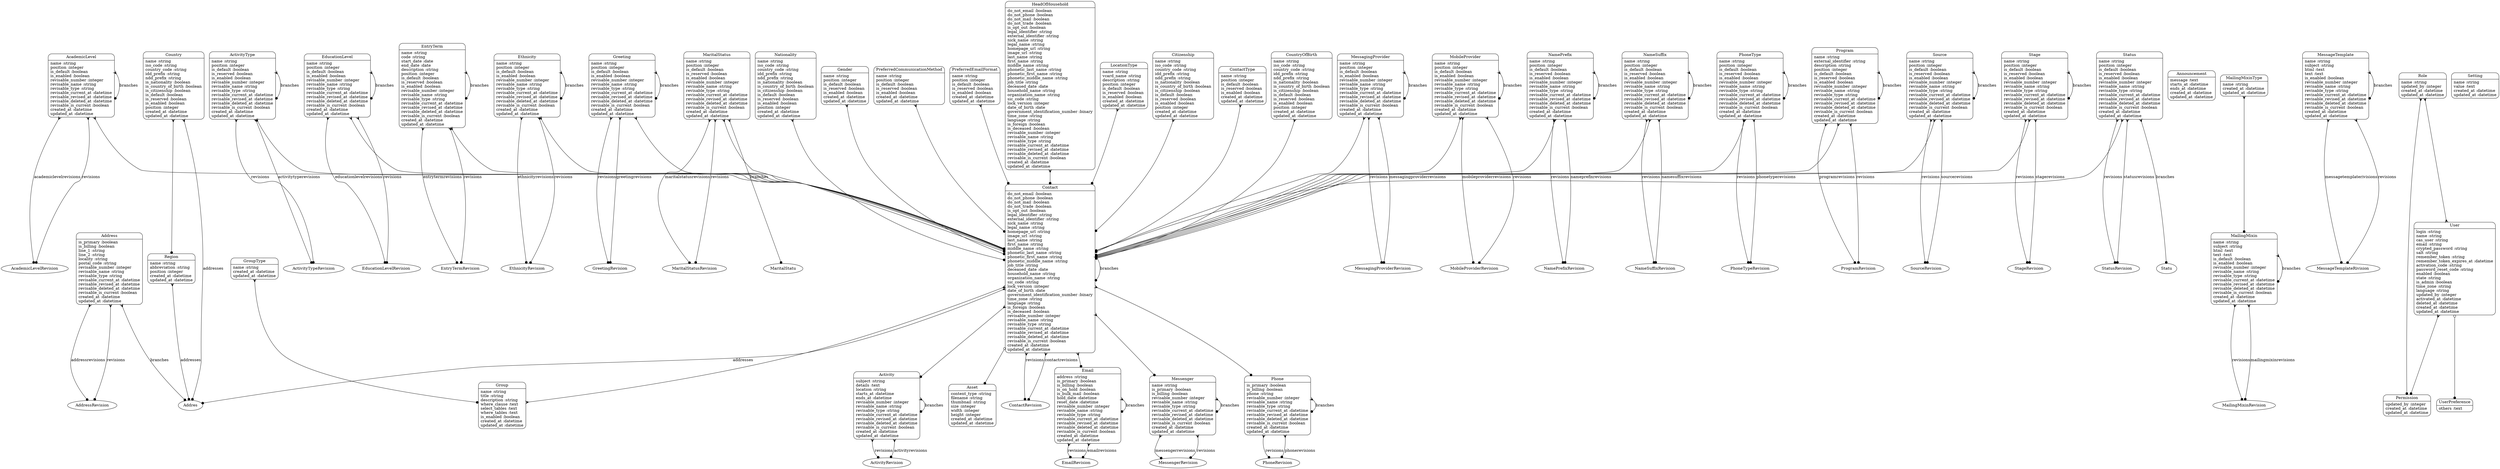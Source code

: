 digraph models_diagram {
	graph[overlap=false, splines=true]
	"AcademicLevel" [shape=Mrecord, label="{AcademicLevel|name :string\lposition :integer\lis_default :boolean\lis_enabled :boolean\lrevisable_number :integer\lrevisable_name :string\lrevisable_type :string\lrevisable_current_at :datetime\lrevisable_revised_at :datetime\lrevisable_deleted_at :datetime\lrevisable_is_current :boolean\lcreated_at :datetime\lupdated_at :datetime\l}"]
	"Activity" [shape=Mrecord, label="{Activity|subject :string\ldetails :text\llocation :string\lstarts_at :datetime\lends_at :datetime\lrevisable_number :integer\lrevisable_name :string\lrevisable_type :string\lrevisable_current_at :datetime\lrevisable_revised_at :datetime\lrevisable_deleted_at :datetime\lrevisable_is_current :boolean\lcreated_at :datetime\lupdated_at :datetime\l}"]
	"ActivityType" [shape=Mrecord, label="{ActivityType|name :string\lposition :integer\lis_default :boolean\lis_reserved :boolean\lis_enabled :boolean\lrevisable_number :integer\lrevisable_name :string\lrevisable_type :string\lrevisable_current_at :datetime\lrevisable_revised_at :datetime\lrevisable_deleted_at :datetime\lrevisable_is_current :boolean\lcreated_at :datetime\lupdated_at :datetime\l}"]
	"Address" [shape=Mrecord, label="{Address|is_primary :boolean\lis_billing :boolean\lline_1 :string\lline_2 :string\llocality :string\lpostal_code :string\lrevisable_number :integer\lrevisable_name :string\lrevisable_type :string\lrevisable_current_at :datetime\lrevisable_revised_at :datetime\lrevisable_deleted_at :datetime\lrevisable_is_current :boolean\lcreated_at :datetime\lupdated_at :datetime\l}"]
	"Announcement" [shape=Mrecord, label="{Announcement|message :text\lstarts_at :datetime\lends_at :datetime\lcreated_at :datetime\lupdated_at :datetime\l}"]
	"Asset" [shape=Mrecord, label="{Asset|content_type :string\lfilename :string\lthumbnail :string\lsize :integer\lwidth :integer\lheight :integer\lcreated_at :datetime\lupdated_at :datetime\l}"]
	"Citizenship" [shape=Mrecord, label="{Citizenship|name :string\liso_code :string\lcountry_code :string\lidd_prefix :string\lndd_prefix :string\lis_nationality :boolean\lis_country_of_birth :boolean\lis_citizenship :boolean\lis_default :boolean\lis_reserved :boolean\lis_enabled :boolean\lposition :integer\lcreated_at :datetime\lupdated_at :datetime\l}"]
	"Contact" [shape=Mrecord, label="{Contact|do_not_email :boolean\ldo_not_phone :boolean\ldo_not_mail :boolean\ldo_not_trade :boolean\lis_opt_out :boolean\llegal_identifier :string\lexternal_identifier :string\lnick_name :string\llegal_name :string\lhomepage_url :string\limage_url :string\llast_name :string\lfirst_name :string\lmiddle_name :string\lphonetic_last_name :string\lphonetic_first_name :string\lphonetic_middle_name :string\ljob_title :string\ldeceased_date :date\lhousehold_name :string\lorganization_name :string\lsic_code :string\llock_version :integer\ldate_of_birth :date\lgovernment_identification_number :binary\ltime_zone :string\llanguage :string\lis_foreign :boolean\lis_deceased :boolean\lrevisable_number :integer\lrevisable_name :string\lrevisable_type :string\lrevisable_current_at :datetime\lrevisable_revised_at :datetime\lrevisable_deleted_at :datetime\lrevisable_is_current :boolean\lcreated_at :datetime\lupdated_at :datetime\l}"]
	"ContactType" [shape=Mrecord, label="{ContactType|name :string\lposition :integer\lis_default :boolean\lis_reserved :boolean\lis_enabled :boolean\lcreated_at :datetime\lupdated_at :datetime\l}"]
	"Country" [shape=Mrecord, label="{Country|name :string\liso_code :string\lcountry_code :string\lidd_prefix :string\lndd_prefix :string\lis_nationality :boolean\lis_country_of_birth :boolean\lis_citizenship :boolean\lis_default :boolean\lis_reserved :boolean\lis_enabled :boolean\lposition :integer\lcreated_at :datetime\lupdated_at :datetime\l}"]
	"CountryOfBirth" [shape=Mrecord, label="{CountryOfBirth|name :string\liso_code :string\lcountry_code :string\lidd_prefix :string\lndd_prefix :string\lis_nationality :boolean\lis_country_of_birth :boolean\lis_citizenship :boolean\lis_default :boolean\lis_reserved :boolean\lis_enabled :boolean\lposition :integer\lcreated_at :datetime\lupdated_at :datetime\l}"]
	"EducationLevel" [shape=Mrecord, label="{EducationLevel|name :string\lposition :integer\lis_default :boolean\lis_enabled :boolean\lrevisable_number :integer\lrevisable_name :string\lrevisable_type :string\lrevisable_current_at :datetime\lrevisable_revised_at :datetime\lrevisable_deleted_at :datetime\lrevisable_is_current :boolean\lcreated_at :datetime\lupdated_at :datetime\l}"]
	"Email" [shape=Mrecord, label="{Email|address :string\lis_primary :boolean\lis_billing :boolean\lis_on_hold :boolean\lis_bulk_mail :boolean\lhold_date :datetime\lreset_date :datetime\lrevisable_number :integer\lrevisable_name :string\lrevisable_type :string\lrevisable_current_at :datetime\lrevisable_revised_at :datetime\lrevisable_deleted_at :datetime\lrevisable_is_current :boolean\lcreated_at :datetime\lupdated_at :datetime\l}"]
	"EntryTerm" [shape=Mrecord, label="{EntryTerm|name :string\lcode :string\lstart_date :date\lend_date :date\ldescription :string\lposition :integer\lis_default :boolean\lis_reserved :boolean\lis_enabled :boolean\lrevisable_number :integer\lrevisable_name :string\lrevisable_type :string\lrevisable_current_at :datetime\lrevisable_revised_at :datetime\lrevisable_deleted_at :datetime\lrevisable_is_current :boolean\lcreated_at :datetime\lupdated_at :datetime\l}"]
	"Ethnicity" [shape=Mrecord, label="{Ethnicity|name :string\lposition :integer\lis_default :boolean\lis_enabled :boolean\lrevisable_number :integer\lrevisable_name :string\lrevisable_type :string\lrevisable_current_at :datetime\lrevisable_revised_at :datetime\lrevisable_deleted_at :datetime\lrevisable_is_current :boolean\lcreated_at :datetime\lupdated_at :datetime\l}"]
	"Gender" [shape=Mrecord, label="{Gender|name :string\lposition :integer\lis_default :boolean\lis_reserved :boolean\lis_enabled :boolean\lcreated_at :datetime\lupdated_at :datetime\l}"]
	"Greeting" [shape=Mrecord, label="{Greeting|name :string\lposition :integer\lis_default :boolean\lis_enabled :boolean\lrevisable_number :integer\lrevisable_name :string\lrevisable_type :string\lrevisable_current_at :datetime\lrevisable_revised_at :datetime\lrevisable_deleted_at :datetime\lrevisable_is_current :boolean\lcreated_at :datetime\lupdated_at :datetime\l}"]
	"Group" [shape=Mrecord, label="{Group|name :string\ltitle :string\ldescription :string\lwhere_clause :text\lselect_tables :text\lwhere_tables :text\lis_enabled :boolean\lcreated_at :datetime\lupdated_at :datetime\l}"]
	"GroupType" [shape=Mrecord, label="{GroupType|name :string\lcreated_at :datetime\lupdated_at :datetime\l}"]
	"HeadOfHousehold" [shape=Mrecord, label="{HeadOfHousehold|do_not_email :boolean\ldo_not_phone :boolean\ldo_not_mail :boolean\ldo_not_trade :boolean\lis_opt_out :boolean\llegal_identifier :string\lexternal_identifier :string\lnick_name :string\llegal_name :string\lhomepage_url :string\limage_url :string\llast_name :string\lfirst_name :string\lmiddle_name :string\lphonetic_last_name :string\lphonetic_first_name :string\lphonetic_middle_name :string\ljob_title :string\ldeceased_date :date\lhousehold_name :string\lorganization_name :string\lsic_code :string\llock_version :integer\ldate_of_birth :date\lgovernment_identification_number :binary\ltime_zone :string\llanguage :string\lis_foreign :boolean\lis_deceased :boolean\lrevisable_number :integer\lrevisable_name :string\lrevisable_type :string\lrevisable_current_at :datetime\lrevisable_revised_at :datetime\lrevisable_deleted_at :datetime\lrevisable_is_current :boolean\lcreated_at :datetime\lupdated_at :datetime\l}"]
	"LocationType" [shape=Mrecord, label="{LocationType|name :string\lvcard_name :string\ldescription :string\lposition :integer\lis_default :boolean\lis_reserved :boolean\lis_enabled :boolean\lcreated_at :datetime\lupdated_at :datetime\l}"]
	"MailingMixin" [shape=Mrecord, label="{MailingMixin|name :string\lsubject :string\lhtml :text\ltext :text\lis_default :boolean\lis_enabled :boolean\lrevisable_number :integer\lrevisable_name :string\lrevisable_type :string\lrevisable_current_at :datetime\lrevisable_revised_at :datetime\lrevisable_deleted_at :datetime\lrevisable_is_current :boolean\lcreated_at :datetime\lupdated_at :datetime\l}"]
	"MailingMixinType" [shape=Mrecord, label="{MailingMixinType|name :string\lcreated_at :datetime\lupdated_at :datetime\l}"]
	"MaritalStatus" [shape=Mrecord, label="{MaritalStatus|name :string\lposition :integer\lis_default :boolean\lis_reserved :boolean\lis_enabled :boolean\lrevisable_number :integer\lrevisable_name :string\lrevisable_type :string\lrevisable_current_at :datetime\lrevisable_revised_at :datetime\lrevisable_deleted_at :datetime\lrevisable_is_current :boolean\lcreated_at :datetime\lupdated_at :datetime\l}"]
	"MessageTemplate" [shape=Mrecord, label="{MessageTemplate|name :string\lsubject :string\lhtml :text\ltext :text\lis_enabled :boolean\lrevisable_number :integer\lrevisable_name :string\lrevisable_type :string\lrevisable_current_at :datetime\lrevisable_revised_at :datetime\lrevisable_deleted_at :datetime\lrevisable_is_current :boolean\lcreated_at :datetime\lupdated_at :datetime\l}"]
	"MessagingProvider" [shape=Mrecord, label="{MessagingProvider|name :string\lposition :integer\lis_default :boolean\lis_enabled :boolean\lrevisable_number :integer\lrevisable_name :string\lrevisable_type :string\lrevisable_current_at :datetime\lrevisable_revised_at :datetime\lrevisable_deleted_at :datetime\lrevisable_is_current :boolean\lcreated_at :datetime\lupdated_at :datetime\l}"]
	"Messenger" [shape=Mrecord, label="{Messenger|name :string\lis_primary :boolean\lis_billing :boolean\lrevisable_number :integer\lrevisable_name :string\lrevisable_type :string\lrevisable_current_at :datetime\lrevisable_revised_at :datetime\lrevisable_deleted_at :datetime\lrevisable_is_current :boolean\lcreated_at :datetime\lupdated_at :datetime\l}"]
	"MobileProvider" [shape=Mrecord, label="{MobileProvider|name :string\lposition :integer\lis_default :boolean\lis_enabled :boolean\lrevisable_number :integer\lrevisable_name :string\lrevisable_type :string\lrevisable_current_at :datetime\lrevisable_revised_at :datetime\lrevisable_deleted_at :datetime\lrevisable_is_current :boolean\lcreated_at :datetime\lupdated_at :datetime\l}"]
	"NamePrefix" [shape=Mrecord, label="{NamePrefix|name :string\lposition :integer\lis_default :boolean\lis_reserved :boolean\lis_enabled :boolean\lrevisable_number :integer\lrevisable_name :string\lrevisable_type :string\lrevisable_current_at :datetime\lrevisable_revised_at :datetime\lrevisable_deleted_at :datetime\lrevisable_is_current :boolean\lcreated_at :datetime\lupdated_at :datetime\l}"]
	"NameSuffix" [shape=Mrecord, label="{NameSuffix|name :string\lposition :integer\lis_default :boolean\lis_reserved :boolean\lis_enabled :boolean\lrevisable_number :integer\lrevisable_name :string\lrevisable_type :string\lrevisable_current_at :datetime\lrevisable_revised_at :datetime\lrevisable_deleted_at :datetime\lrevisable_is_current :boolean\lcreated_at :datetime\lupdated_at :datetime\l}"]
	"Nationality" [shape=Mrecord, label="{Nationality|name :string\liso_code :string\lcountry_code :string\lidd_prefix :string\lndd_prefix :string\lis_nationality :boolean\lis_country_of_birth :boolean\lis_citizenship :boolean\lis_default :boolean\lis_reserved :boolean\lis_enabled :boolean\lposition :integer\lcreated_at :datetime\lupdated_at :datetime\l}"]
	"Permission" [shape=Mrecord, label="{Permission|updated_by :integer\lcreated_at :datetime\lupdated_at :datetime\l}"]
	"Phone" [shape=Mrecord, label="{Phone|is_primary :boolean\lis_billing :boolean\lphone :string\lrevisable_number :integer\lrevisable_name :string\lrevisable_type :string\lrevisable_current_at :datetime\lrevisable_revised_at :datetime\lrevisable_deleted_at :datetime\lrevisable_is_current :boolean\lcreated_at :datetime\lupdated_at :datetime\l}"]
	"PhoneType" [shape=Mrecord, label="{PhoneType|name :string\lposition :integer\lis_default :boolean\lis_reserved :boolean\lis_enabled :boolean\lrevisable_number :integer\lrevisable_name :string\lrevisable_type :string\lrevisable_current_at :datetime\lrevisable_revised_at :datetime\lrevisable_deleted_at :datetime\lrevisable_is_current :boolean\lcreated_at :datetime\lupdated_at :datetime\l}"]
	"PreferredCommunicationMethod" [shape=Mrecord, label="{PreferredCommunicationMethod|name :string\lposition :integer\lis_default :boolean\lis_reserved :boolean\lis_enabled :boolean\lcreated_at :datetime\lupdated_at :datetime\l}"]
	"PreferredEmailFormat" [shape=Mrecord, label="{PreferredEmailFormat|name :string\lposition :integer\lis_default :boolean\lis_reserved :boolean\lis_enabled :boolean\lcreated_at :datetime\lupdated_at :datetime\l}"]
	"Program" [shape=Mrecord, label="{Program|name :string\lexternal_identifier :string\ldescription :string\lposition :integer\lis_default :boolean\lis_reserved :boolean\lis_enabled :boolean\lrevisable_number :integer\lrevisable_name :string\lrevisable_type :string\lrevisable_current_at :datetime\lrevisable_revised_at :datetime\lrevisable_deleted_at :datetime\lrevisable_is_current :boolean\lcreated_at :datetime\lupdated_at :datetime\l}"]
	"Region" [shape=Mrecord, label="{Region|name :string\labbreviation :string\lposition :integer\lcreated_at :datetime\lupdated_at :datetime\l}"]
	"Role" [shape=Mrecord, label="{Role|name :string\lupdated_by :integer\lcreated_at :datetime\lupdated_at :datetime\l}"]
	"Setting" [shape=Mrecord, label="{Setting|name :string\lvalue :text\lcreated_at :datetime\lupdated_at :datetime\l}"]
	"Source" [shape=Mrecord, label="{Source|name :string\lposition :integer\lis_default :boolean\lis_reserved :boolean\lis_enabled :boolean\lrevisable_number :integer\lrevisable_name :string\lrevisable_type :string\lrevisable_current_at :datetime\lrevisable_revised_at :datetime\lrevisable_deleted_at :datetime\lrevisable_is_current :boolean\lcreated_at :datetime\lupdated_at :datetime\l}"]
	"Stage" [shape=Mrecord, label="{Stage|name :string\lposition :integer\lis_default :boolean\lis_reserved :boolean\lis_enabled :boolean\lrevisable_number :integer\lrevisable_name :string\lrevisable_type :string\lrevisable_current_at :datetime\lrevisable_revised_at :datetime\lrevisable_deleted_at :datetime\lrevisable_is_current :boolean\lcreated_at :datetime\lupdated_at :datetime\l}"]
	"Status" [shape=Mrecord, label="{Status|name :string\lposition :integer\lis_default :boolean\lis_reserved :boolean\lis_enabled :boolean\lrevisable_number :integer\lrevisable_name :string\lrevisable_type :string\lrevisable_current_at :datetime\lrevisable_revised_at :datetime\lrevisable_deleted_at :datetime\lrevisable_is_current :boolean\lcreated_at :datetime\lupdated_at :datetime\l}"]
	"User" [shape=Mrecord, label="{User|login :string\lname :string\lcas_user :string\lemail :string\lcrypted_password :string\lsalt :string\lremember_token :string\lremember_token_expires_at :datetime\lactivation_code :string\lpassword_reset_code :string\lenabled :boolean\lstate :string\lis_admin :boolean\ltime_zone :string\llanguage :string\lupdated_by :integer\lactivated_at :datetime\ldeleted_at :datetime\lcreated_at :datetime\lupdated_at :datetime\l}"]
	"UserPreference" [shape=Mrecord, label="{UserPreference|others :text\l}"]
	"AcademicLevel" -> "AcademicLevelRevision" [label="academiclevelrevisions", arrowtail=crow, arrowhead=dot, dir=both]
	"AcademicLevel" -> "AcademicLevelRevision" [label="revisions", arrowtail=crow, arrowhead=dot, dir=both]
	"AcademicLevel" -> "Contact" [arrowtail=crow, arrowhead=dot, dir=both]
	"AcademicLevel" -> "AcademicLevel" [label="branches", arrowtail=crow, arrowhead=dot, dir=both]
	"Activity" -> "ActivityRevision" [label="revisions", arrowtail=crow, arrowhead=dot, dir=both]
	"Activity" -> "ActivityRevision" [label="activityrevisions", arrowtail=crow, arrowhead=dot, dir=both]
	"Activity" -> "Activity" [label="branches", arrowtail=crow, arrowhead=dot, dir=both]
	"ActivityType" -> "ActivityTypeRevision" [label="revisions", arrowtail=crow, arrowhead=dot, dir=both]
	"ActivityType" -> "ActivityTypeRevision" [label="activitytyperevisions", arrowtail=crow, arrowhead=dot, dir=both]
	"ActivityType" -> "Contact" [arrowtail=crow, arrowhead=dot, dir=both]
	"ActivityType" -> "ActivityType" [label="branches", arrowtail=crow, arrowhead=dot, dir=both]
	"Address" -> "AddressRevision" [label="revisions", arrowtail=crow, arrowhead=dot, dir=both]
	"Address" -> "AddressRevision" [label="addressrevisions", arrowtail=crow, arrowhead=dot, dir=both]
	"Address" -> "Addres" [label="branches", arrowtail=crow, arrowhead=dot, dir=both]
	"Citizenship" -> "Contact" [arrowtail=crow, arrowhead=dot, dir=both]
	"Contact" -> "Group" [arrowtail=crow, arrowhead=crow, dir=both]
	"Contact" -> "Phone" [arrowtail=crow, arrowhead=dot, dir=both]
	"Contact" -> "Asset" [arrowtail=odot, arrowhead=dot, dir=both]
	"Contact" -> "ContactRevision" [label="revisions", arrowtail=crow, arrowhead=dot, dir=both]
	"Contact" -> "ContactRevision" [label="contactrevisions", arrowtail=crow, arrowhead=dot, dir=both]
	"Contact" -> "Addres" [label="addresses", arrowtail=crow, arrowhead=dot, dir=both]
	"Contact" -> "Email" [arrowtail=crow, arrowhead=dot, dir=both]
	"Contact" -> "Activity" [arrowtail=crow, arrowhead=dot, dir=both]
	"Contact" -> "Messenger" [arrowtail=crow, arrowhead=dot, dir=both]
	"Contact" -> "Contact" [label="branches", arrowtail=crow, arrowhead=dot, dir=both]
	"ContactType" -> "Contact" [arrowtail=crow, arrowhead=dot, dir=both]
	"Country" -> "Addres" [label="addresses", arrowtail=crow, arrowhead=dot, dir=both]
	"Country" -> "Region" [arrowtail=crow, arrowhead=dot, dir=both]
	"CountryOfBirth" -> "Contact" [arrowtail=crow, arrowhead=dot, dir=both]
	"EducationLevel" -> "EducationLevelRevision" [label="educationlevelrevisions", arrowtail=crow, arrowhead=dot, dir=both]
	"EducationLevel" -> "EducationLevelRevision" [label="revisions", arrowtail=crow, arrowhead=dot, dir=both]
	"EducationLevel" -> "Contact" [arrowtail=crow, arrowhead=dot, dir=both]
	"EducationLevel" -> "EducationLevel" [label="branches", arrowtail=crow, arrowhead=dot, dir=both]
	"Email" -> "EmailRevision" [label="revisions", arrowtail=crow, arrowhead=dot, dir=both]
	"Email" -> "Email" [label="branches", arrowtail=crow, arrowhead=dot, dir=both]
	"Email" -> "EmailRevision" [label="emailrevisions", arrowtail=crow, arrowhead=dot, dir=both]
	"EntryTerm" -> "EntryTermRevision" [label="revisions", arrowtail=crow, arrowhead=dot, dir=both]
	"EntryTerm" -> "EntryTermRevision" [label="entrytermrevisions", arrowtail=crow, arrowhead=dot, dir=both]
	"EntryTerm" -> "Contact" [arrowtail=crow, arrowhead=dot, dir=both]
	"EntryTerm" -> "EntryTerm" [label="branches", arrowtail=crow, arrowhead=dot, dir=both]
	"Ethnicity" -> "EthnicityRevision" [label="ethnicityrevisions", arrowtail=crow, arrowhead=dot, dir=both]
	"Ethnicity" -> "EthnicityRevision" [label="revisions", arrowtail=crow, arrowhead=dot, dir=both]
	"Ethnicity" -> "Contact" [arrowtail=crow, arrowhead=dot, dir=both]
	"Ethnicity" -> "Ethnicity" [label="branches", arrowtail=crow, arrowhead=dot, dir=both]
	"Gender" -> "Contact" [arrowtail=crow, arrowhead=dot, dir=both]
	"Greeting" -> "GreetingRevision" [label="revisions", arrowtail=crow, arrowhead=dot, dir=both]
	"Greeting" -> "GreetingRevision" [label="greetingrevisions", arrowtail=crow, arrowhead=dot, dir=both]
	"Greeting" -> "Contact" [arrowtail=crow, arrowhead=dot, dir=both]
	"Greeting" -> "Greeting" [label="branches", arrowtail=crow, arrowhead=dot, dir=both]
	"GroupType" -> "Group" [arrowtail=crow, arrowhead=dot, dir=both]
	"HeadOfHousehold" -> "Contact" [arrowtail=crow, arrowhead=dot, dir=both]
	"LocationType" -> "Contact" [arrowtail=crow, arrowhead=dot, dir=both]
	"MailingMixin" -> "MailingMixinRevision" [label="revisions", arrowtail=crow, arrowhead=dot, dir=both]
	"MailingMixin" -> "MailingMixinRevision" [label="mailingmixinrevisions", arrowtail=crow, arrowhead=dot, dir=both]
	"MailingMixin" -> "MailingMixin" [label="branches", arrowtail=crow, arrowhead=dot, dir=both]
	"MailingMixinType" -> "MailingMixin" [arrowtail=crow, arrowhead=dot, dir=both]
	"MaritalStatus" -> "MaritalStatusRevision" [label="maritalstatusrevisions", arrowtail=crow, arrowhead=dot, dir=both]
	"MaritalStatus" -> "MaritalStatusRevision" [label="revisions", arrowtail=crow, arrowhead=dot, dir=both]
	"MaritalStatus" -> "Contact" [arrowtail=crow, arrowhead=dot, dir=both]
	"MaritalStatus" -> "MaritalStatu" [label="branches", arrowtail=crow, arrowhead=dot, dir=both]
	"MessageTemplate" -> "MessageTemplateRivision" [label="messagetemplaterivisions", arrowtail=crow, arrowhead=dot, dir=both]
	"MessageTemplate" -> "MessageTemplateRivision" [label="revisions", arrowtail=crow, arrowhead=dot, dir=both]
	"MessageTemplate" -> "MessageTemplate" [label="branches", arrowtail=crow, arrowhead=dot, dir=both]
	"MessagingProvider" -> "MessagingProviderRevision" [label="messagingproviderrevisions", arrowtail=crow, arrowhead=dot, dir=both]
	"MessagingProvider" -> "MessagingProviderRevision" [label="revisions", arrowtail=crow, arrowhead=dot, dir=both]
	"MessagingProvider" -> "Contact" [arrowtail=crow, arrowhead=dot, dir=both]
	"MessagingProvider" -> "MessagingProvider" [label="branches", arrowtail=crow, arrowhead=dot, dir=both]
	"Messenger" -> "MessengerRevision" [label="messengerrevisions", arrowtail=crow, arrowhead=dot, dir=both]
	"Messenger" -> "MessengerRevision" [label="revisions", arrowtail=crow, arrowhead=dot, dir=both]
	"Messenger" -> "Messenger" [label="branches", arrowtail=crow, arrowhead=dot, dir=both]
	"MobileProvider" -> "MobileProviderRevision" [label="revisions", arrowtail=crow, arrowhead=dot, dir=both]
	"MobileProvider" -> "MobileProviderRevision" [label="mobileproviderrevisions", arrowtail=crow, arrowhead=dot, dir=both]
	"MobileProvider" -> "Contact" [arrowtail=crow, arrowhead=dot, dir=both]
	"MobileProvider" -> "MobileProvider" [label="branches", arrowtail=crow, arrowhead=dot, dir=both]
	"NamePrefix" -> "NamePrefixRevision" [label="nameprefixrevisions", arrowtail=crow, arrowhead=dot, dir=both]
	"NamePrefix" -> "NamePrefixRevision" [label="revisions", arrowtail=crow, arrowhead=dot, dir=both]
	"NamePrefix" -> "Contact" [arrowtail=crow, arrowhead=dot, dir=both]
	"NamePrefix" -> "NamePrefix" [label="branches", arrowtail=crow, arrowhead=dot, dir=both]
	"NameSuffix" -> "NameSuffixRevision" [label="namesuffixrevisions", arrowtail=crow, arrowhead=dot, dir=both]
	"NameSuffix" -> "NameSuffixRevision" [label="revisions", arrowtail=crow, arrowhead=dot, dir=both]
	"NameSuffix" -> "Contact" [arrowtail=crow, arrowhead=dot, dir=both]
	"NameSuffix" -> "NameSuffix" [label="branches", arrowtail=crow, arrowhead=dot, dir=both]
	"Nationality" -> "Contact" [arrowtail=crow, arrowhead=dot, dir=both]
	"Phone" -> "PhoneRevision" [label="revisions", arrowtail=crow, arrowhead=dot, dir=both]
	"Phone" -> "PhoneRevision" [label="phonerevisions", arrowtail=crow, arrowhead=dot, dir=both]
	"Phone" -> "Phone" [label="branches", arrowtail=crow, arrowhead=dot, dir=both]
	"PhoneType" -> "PhoneTypeRevision" [label="phonetyperevisions", arrowtail=crow, arrowhead=dot, dir=both]
	"PhoneType" -> "PhoneTypeRevision" [label="revisions", arrowtail=crow, arrowhead=dot, dir=both]
	"PhoneType" -> "Contact" [arrowtail=crow, arrowhead=dot, dir=both]
	"PhoneType" -> "PhoneType" [label="branches", arrowtail=crow, arrowhead=dot, dir=both]
	"PreferredCommunicationMethod" -> "Contact" [arrowtail=crow, arrowhead=dot, dir=both]
	"PreferredEmailFormat" -> "Contact" [arrowtail=crow, arrowhead=dot, dir=both]
	"Program" -> "ProgramRevision" [label="revisions", arrowtail=crow, arrowhead=dot, dir=both]
	"Program" -> "ProgramRevision" [label="programrevisions", arrowtail=crow, arrowhead=dot, dir=both]
	"Program" -> "Contact" [arrowtail=crow, arrowhead=dot, dir=both]
	"Program" -> "Program" [label="branches", arrowtail=crow, arrowhead=dot, dir=both]
	"Region" -> "Addres" [label="addresses", arrowtail=crow, arrowhead=dot, dir=both]
	"Role" -> "Permission" [arrowtail=crow, arrowhead=dot, dir=both]
	"Role" -> "User" [arrowtail=crow, arrowhead=crow, dir=both]
	"Source" -> "SourceRevision" [label="sourcerevisions", arrowtail=crow, arrowhead=dot, dir=both]
	"Source" -> "SourceRevision" [label="revisions", arrowtail=crow, arrowhead=dot, dir=both]
	"Source" -> "Contact" [arrowtail=crow, arrowhead=dot, dir=both]
	"Source" -> "Source" [label="branches", arrowtail=crow, arrowhead=dot, dir=both]
	"Stage" -> "StageRevision" [label="stagerevisions", arrowtail=crow, arrowhead=dot, dir=both]
	"Stage" -> "StageRevision" [label="revisions", arrowtail=crow, arrowhead=dot, dir=both]
	"Stage" -> "Contact" [arrowtail=crow, arrowhead=dot, dir=both]
	"Stage" -> "Stage" [label="branches", arrowtail=crow, arrowhead=dot, dir=both]
	"Status" -> "StatusRevision" [label="statusrevisions", arrowtail=crow, arrowhead=dot, dir=both]
	"Status" -> "StatusRevision" [label="revisions", arrowtail=crow, arrowhead=dot, dir=both]
	"Status" -> "Contact" [arrowtail=crow, arrowhead=dot, dir=both]
	"Status" -> "Statu" [label="branches", arrowtail=crow, arrowhead=dot, dir=both]
	"User" -> "Permission" [arrowtail=crow, arrowhead=dot, dir=both]
	"User" -> "UserPreference" [arrowtail=odot, arrowhead=dot, dir=both]
}
